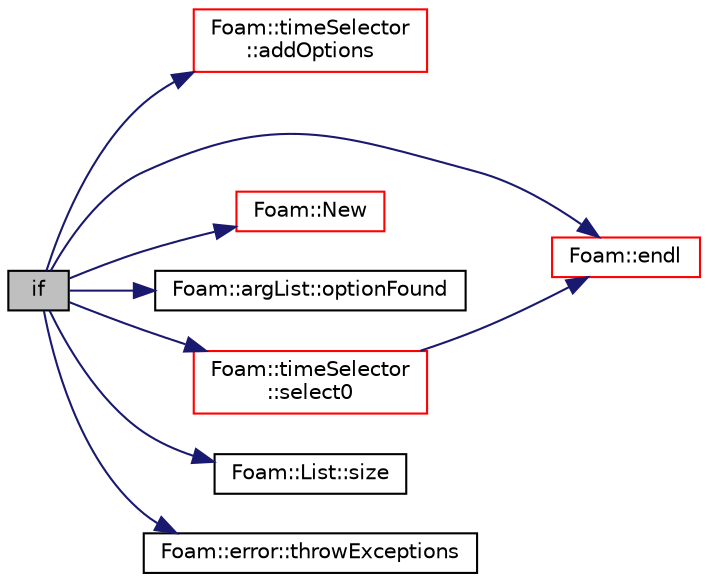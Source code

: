 digraph "if"
{
  bgcolor="transparent";
  edge [fontname="Helvetica",fontsize="10",labelfontname="Helvetica",labelfontsize="10"];
  node [fontname="Helvetica",fontsize="10",shape=record];
  rankdir="LR";
  Node0 [label="if",height=0.2,width=0.4,color="black", fillcolor="grey75", style="filled", fontcolor="black"];
  Node0 -> Node1 [color="midnightblue",fontsize="10",style="solid",fontname="Helvetica"];
  Node1 [label="Foam::timeSelector\l::addOptions",height=0.2,width=0.4,color="red",URL="$a27465.html#a31c1a8888cbb272c4a519af132eab27d",tooltip="Add the options handled by timeSelector to argList::validOptions. "];
  Node0 -> Node23 [color="midnightblue",fontsize="10",style="solid",fontname="Helvetica"];
  Node23 [label="Foam::endl",height=0.2,width=0.4,color="red",URL="$a21851.html#a2db8fe02a0d3909e9351bb4275b23ce4",tooltip="Add newline and flush stream. "];
  Node0 -> Node57 [color="midnightblue",fontsize="10",style="solid",fontname="Helvetica"];
  Node57 [label="Foam::New",height=0.2,width=0.4,color="red",URL="$a21851.html#a9d62cf14554c95e83f83f14909d9e0ec"];
  Node0 -> Node339 [color="midnightblue",fontsize="10",style="solid",fontname="Helvetica"];
  Node339 [label="Foam::argList::optionFound",height=0.2,width=0.4,color="black",URL="$a27769.html#a4beb7e89c5912d96853e53d93f7ce2ab",tooltip="Return true if the named option is found. "];
  Node0 -> Node340 [color="midnightblue",fontsize="10",style="solid",fontname="Helvetica"];
  Node340 [label="Foam::timeSelector\l::select0",height=0.2,width=0.4,color="red",URL="$a27465.html#a8438f603c31fb433e6a1bc4f9137af62",tooltip="Return the set of times selected based on the argList options. "];
  Node340 -> Node23 [color="midnightblue",fontsize="10",style="solid",fontname="Helvetica"];
  Node0 -> Node136 [color="midnightblue",fontsize="10",style="solid",fontname="Helvetica"];
  Node136 [label="Foam::List::size",height=0.2,width=0.4,color="black",URL="$a26833.html#a8a5f6fa29bd4b500caf186f60245b384",tooltip="Override size to be inconsistent with allocated storage. "];
  Node0 -> Node215 [color="midnightblue",fontsize="10",style="solid",fontname="Helvetica"];
  Node215 [label="Foam::error::throwExceptions",height=0.2,width=0.4,color="black",URL="$a27197.html#a91dd3090c6f6bb93e45fb3e4e8cf3b9c"];
}
